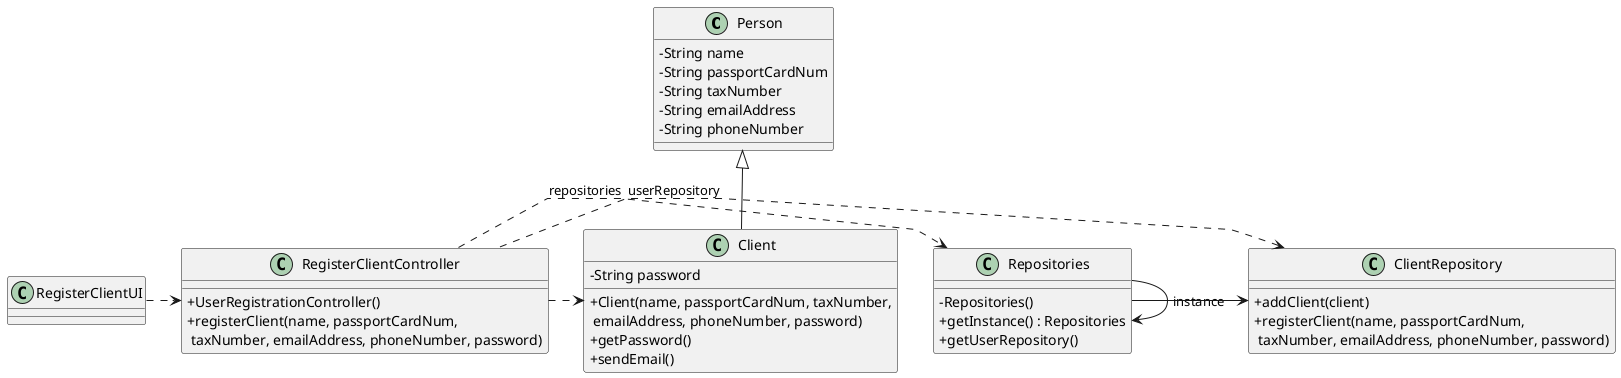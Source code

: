 @startuml
'skinparam monochrome true
skinparam packageStyle rectangle
skinparam shadowing false
skinparam linetype polyline
'skinparam linetype orto

skinparam classAttributeIconSize 0

'left to right direction

class Person {
    - String name
    - String passportCardNum
    - String taxNumber
    - String emailAddress
    - String phoneNumber
}


class Client {
    - String password
    + Client(name, passportCardNum, taxNumber,\n emailAddress, phoneNumber, password)
    + getPassword()
    + sendEmail()
}


class ClientRepository {
    + addClient(client)
    + registerClient(name, passportCardNum,\n taxNumber, emailAddress, phoneNumber, password)
}

class Repositories {
    - Repositories()
    + getInstance() : Repositories
    + getUserRepository()
}

class RegisterClientController {
    + UserRegistrationController()
    + registerClient(name, passportCardNum,\n taxNumber, emailAddress, phoneNumber, password)
}

class RegisterClientUI

RegisterClientUI .> RegisterClientController

RegisterClientController .> Repositories : repositories
Repositories -> Repositories : instance
RegisterClientController .> Client
Repositories -> ClientRepository

ClientRepository <. RegisterClientController : userRepository
Person <|-- Client
@enduml